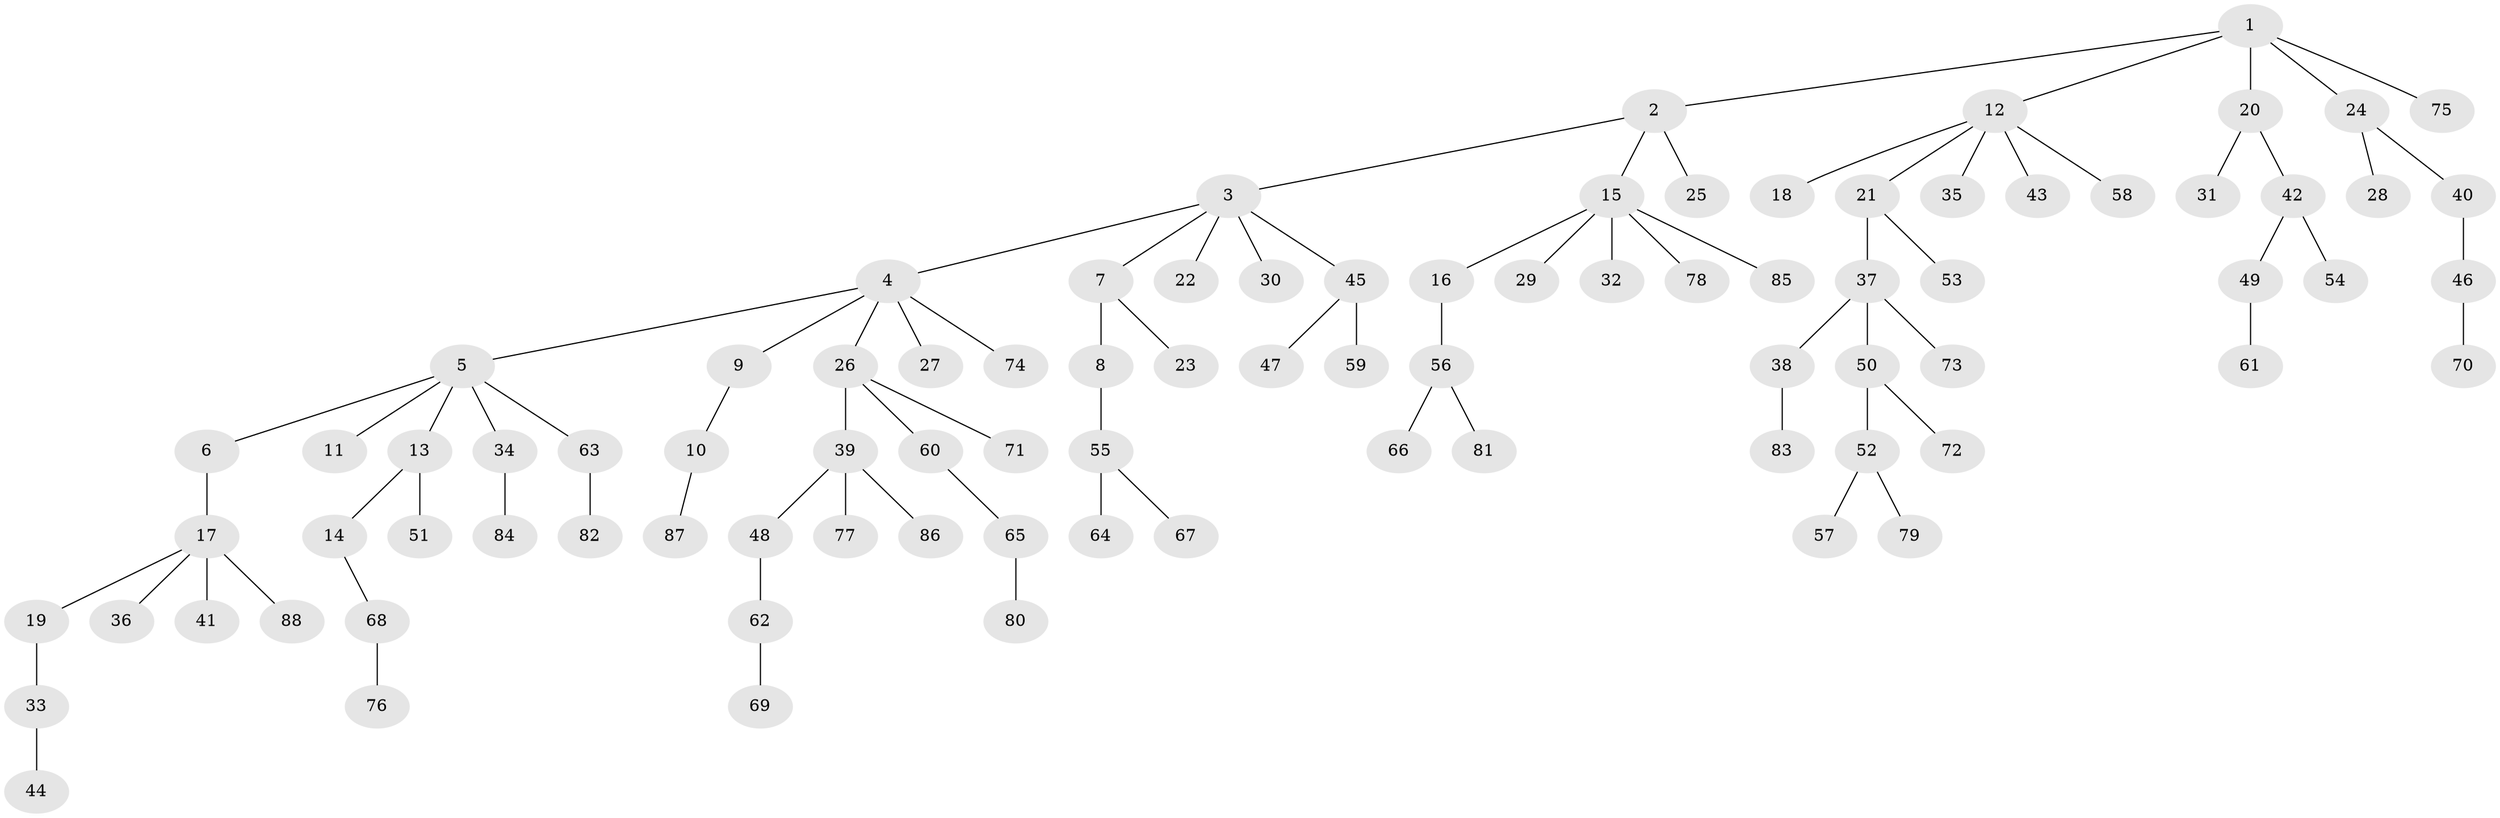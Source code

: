 // Generated by graph-tools (version 1.1) at 2025/52/03/09/25 04:52:34]
// undirected, 88 vertices, 87 edges
graph export_dot {
graph [start="1"]
  node [color=gray90,style=filled];
  1;
  2;
  3;
  4;
  5;
  6;
  7;
  8;
  9;
  10;
  11;
  12;
  13;
  14;
  15;
  16;
  17;
  18;
  19;
  20;
  21;
  22;
  23;
  24;
  25;
  26;
  27;
  28;
  29;
  30;
  31;
  32;
  33;
  34;
  35;
  36;
  37;
  38;
  39;
  40;
  41;
  42;
  43;
  44;
  45;
  46;
  47;
  48;
  49;
  50;
  51;
  52;
  53;
  54;
  55;
  56;
  57;
  58;
  59;
  60;
  61;
  62;
  63;
  64;
  65;
  66;
  67;
  68;
  69;
  70;
  71;
  72;
  73;
  74;
  75;
  76;
  77;
  78;
  79;
  80;
  81;
  82;
  83;
  84;
  85;
  86;
  87;
  88;
  1 -- 2;
  1 -- 12;
  1 -- 20;
  1 -- 24;
  1 -- 75;
  2 -- 3;
  2 -- 15;
  2 -- 25;
  3 -- 4;
  3 -- 7;
  3 -- 22;
  3 -- 30;
  3 -- 45;
  4 -- 5;
  4 -- 9;
  4 -- 26;
  4 -- 27;
  4 -- 74;
  5 -- 6;
  5 -- 11;
  5 -- 13;
  5 -- 34;
  5 -- 63;
  6 -- 17;
  7 -- 8;
  7 -- 23;
  8 -- 55;
  9 -- 10;
  10 -- 87;
  12 -- 18;
  12 -- 21;
  12 -- 35;
  12 -- 43;
  12 -- 58;
  13 -- 14;
  13 -- 51;
  14 -- 68;
  15 -- 16;
  15 -- 29;
  15 -- 32;
  15 -- 78;
  15 -- 85;
  16 -- 56;
  17 -- 19;
  17 -- 36;
  17 -- 41;
  17 -- 88;
  19 -- 33;
  20 -- 31;
  20 -- 42;
  21 -- 37;
  21 -- 53;
  24 -- 28;
  24 -- 40;
  26 -- 39;
  26 -- 60;
  26 -- 71;
  33 -- 44;
  34 -- 84;
  37 -- 38;
  37 -- 50;
  37 -- 73;
  38 -- 83;
  39 -- 48;
  39 -- 77;
  39 -- 86;
  40 -- 46;
  42 -- 49;
  42 -- 54;
  45 -- 47;
  45 -- 59;
  46 -- 70;
  48 -- 62;
  49 -- 61;
  50 -- 52;
  50 -- 72;
  52 -- 57;
  52 -- 79;
  55 -- 64;
  55 -- 67;
  56 -- 66;
  56 -- 81;
  60 -- 65;
  62 -- 69;
  63 -- 82;
  65 -- 80;
  68 -- 76;
}
